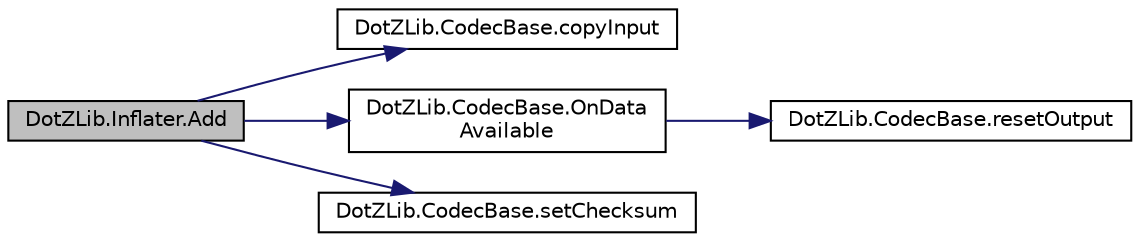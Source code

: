 digraph "DotZLib.Inflater.Add"
{
  edge [fontname="Helvetica",fontsize="10",labelfontname="Helvetica",labelfontsize="10"];
  node [fontname="Helvetica",fontsize="10",shape=record];
  rankdir="LR";
  Node1 [label="DotZLib.Inflater.Add",height=0.2,width=0.4,color="black", fillcolor="grey75", style="filled", fontcolor="black"];
  Node1 -> Node2 [color="midnightblue",fontsize="10",style="solid",fontname="Helvetica"];
  Node2 [label="DotZLib.CodecBase.copyInput",height=0.2,width=0.4,color="black", fillcolor="white", style="filled",URL="$class_dot_z_lib_1_1_codec_base.html#a8c827f091195356490e7f8b69e0546a7",tooltip="Copies a number of bytes to the internal codec buffer - ready for proccesing "];
  Node1 -> Node3 [color="midnightblue",fontsize="10",style="solid",fontname="Helvetica"];
  Node3 [label="DotZLib.CodecBase.OnData\lAvailable",height=0.2,width=0.4,color="black", fillcolor="white", style="filled",URL="$class_dot_z_lib_1_1_codec_base.html#a5c697195bc017ae951858e7c8948f9ae",tooltip="Fires the DataAvailable event "];
  Node3 -> Node4 [color="midnightblue",fontsize="10",style="solid",fontname="Helvetica"];
  Node4 [label="DotZLib.CodecBase.resetOutput",height=0.2,width=0.4,color="black", fillcolor="white", style="filled",URL="$class_dot_z_lib_1_1_codec_base.html#a801b625073b21aeaab52ebf9e96dd9c9",tooltip="Resets the internal output buffers to a known state - ready for processing "];
  Node1 -> Node5 [color="midnightblue",fontsize="10",style="solid",fontname="Helvetica"];
  Node5 [label="DotZLib.CodecBase.setChecksum",height=0.2,width=0.4,color="black", fillcolor="white", style="filled",URL="$class_dot_z_lib_1_1_codec_base.html#a5dfa2dddf3ac857652af7fd8e3d2034d",tooltip="Updates the running checksum property "];
}
